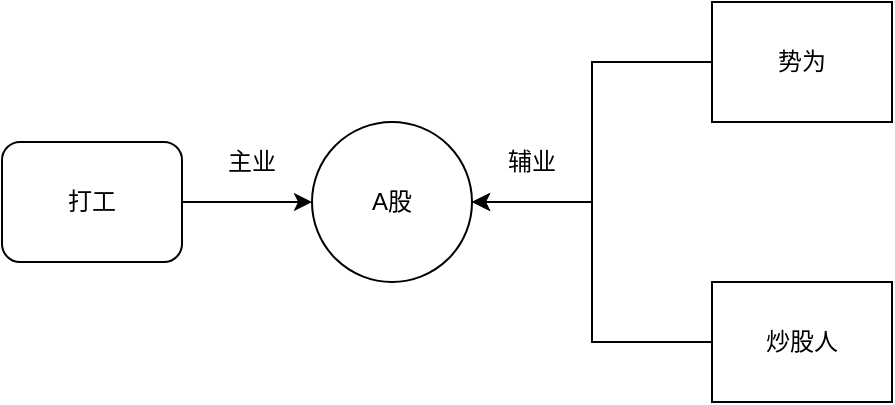 <mxfile version="13.9.8" type="device"><diagram id="6JiY0z2UtFcSpPpQq7qu" name="第 1 页"><mxGraphModel dx="1186" dy="589" grid="1" gridSize="10" guides="1" tooltips="1" connect="1" arrows="1" fold="1" page="1" pageScale="1" pageWidth="33000" pageHeight="46810" math="0" shadow="0"><root><mxCell id="0"/><mxCell id="1" parent="0"/><mxCell id="ZiZdgReAx6O0UPLzJF_0-2" value="A股" style="ellipse;whiteSpace=wrap;html=1;aspect=fixed;" vertex="1" parent="1"><mxGeometry x="520" y="250" width="80" height="80" as="geometry"/></mxCell><mxCell id="ZiZdgReAx6O0UPLzJF_0-4" value="" style="edgeStyle=orthogonalEdgeStyle;rounded=0;orthogonalLoop=1;jettySize=auto;html=1;" edge="1" parent="1" source="ZiZdgReAx6O0UPLzJF_0-3" target="ZiZdgReAx6O0UPLzJF_0-2"><mxGeometry relative="1" as="geometry"/></mxCell><mxCell id="ZiZdgReAx6O0UPLzJF_0-3" value="打工" style="rounded=1;whiteSpace=wrap;html=1;" vertex="1" parent="1"><mxGeometry x="365" y="260" width="90" height="60" as="geometry"/></mxCell><mxCell id="ZiZdgReAx6O0UPLzJF_0-9" value="" style="edgeStyle=orthogonalEdgeStyle;rounded=0;orthogonalLoop=1;jettySize=auto;html=1;" edge="1" parent="1" source="ZiZdgReAx6O0UPLzJF_0-5" target="ZiZdgReAx6O0UPLzJF_0-2"><mxGeometry relative="1" as="geometry"/></mxCell><mxCell id="ZiZdgReAx6O0UPLzJF_0-5" value="炒股人" style="rounded=0;whiteSpace=wrap;html=1;" vertex="1" parent="1"><mxGeometry x="720" y="330" width="90" height="60" as="geometry"/></mxCell><mxCell id="ZiZdgReAx6O0UPLzJF_0-8" value="" style="edgeStyle=orthogonalEdgeStyle;rounded=0;orthogonalLoop=1;jettySize=auto;html=1;" edge="1" parent="1" source="ZiZdgReAx6O0UPLzJF_0-7" target="ZiZdgReAx6O0UPLzJF_0-2"><mxGeometry relative="1" as="geometry"/></mxCell><mxCell id="ZiZdgReAx6O0UPLzJF_0-7" value="势为" style="rounded=0;whiteSpace=wrap;html=1;" vertex="1" parent="1"><mxGeometry x="720" y="190" width="90" height="60" as="geometry"/></mxCell><mxCell id="ZiZdgReAx6O0UPLzJF_0-10" value="主业" style="text;html=1;strokeColor=none;fillColor=none;align=center;verticalAlign=middle;whiteSpace=wrap;rounded=0;" vertex="1" parent="1"><mxGeometry x="470" y="260" width="40" height="20" as="geometry"/></mxCell><mxCell id="ZiZdgReAx6O0UPLzJF_0-11" value="辅业" style="text;html=1;strokeColor=none;fillColor=none;align=center;verticalAlign=middle;whiteSpace=wrap;rounded=0;" vertex="1" parent="1"><mxGeometry x="610" y="260" width="40" height="20" as="geometry"/></mxCell></root></mxGraphModel></diagram></mxfile>